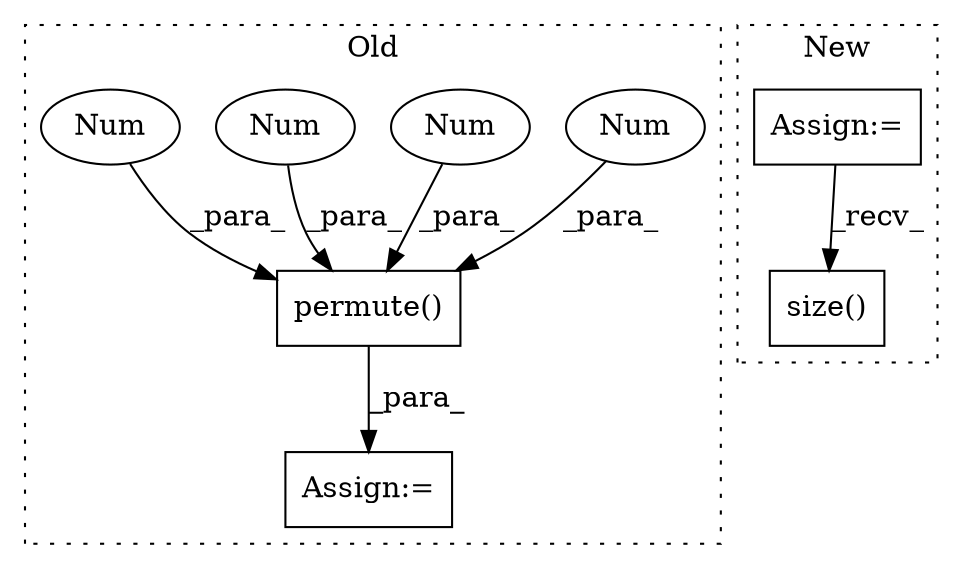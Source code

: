 digraph G {
subgraph cluster0 {
1 [label="permute()" a="75" s="4883,4917" l="21,1" shape="box"];
3 [label="Num" a="76" s="4904" l="1" shape="ellipse"];
4 [label="Num" a="76" s="4916" l="1" shape="ellipse"];
5 [label="Num" a="76" s="4907" l="1" shape="ellipse"];
6 [label="Num" a="76" s="4910" l="1" shape="ellipse"];
7 [label="Assign:=" a="68" s="5323" l="3" shape="box"];
label = "Old";
style="dotted";
}
subgraph cluster1 {
2 [label="size()" a="75" s="4850,4899" l="24,1" shape="box"];
8 [label="Assign:=" a="68" s="4722" l="3" shape="box"];
label = "New";
style="dotted";
}
1 -> 7 [label="_para_"];
3 -> 1 [label="_para_"];
4 -> 1 [label="_para_"];
5 -> 1 [label="_para_"];
6 -> 1 [label="_para_"];
8 -> 2 [label="_recv_"];
}